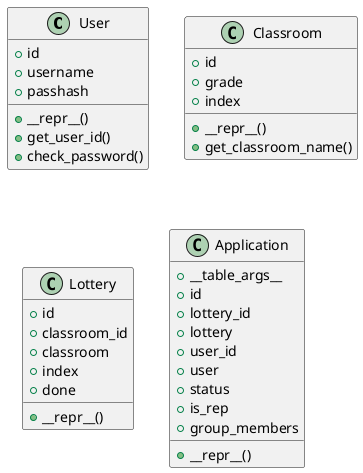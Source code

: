 @startuml

class User {
  + id
  + username
  + passhash
  + __repr__()
  + get_user_id()
  + check_password()
}

class Classroom {
  + id
  + grade
  + index
  + __repr__()
  + get_classroom_name()
}

class Lottery {
  + id
  + classroom_id
  + classroom
  + index
  + done
  + __repr__()
}

class Application {
  + __table_args__
  + id
  + lottery_id
  + lottery
  + user_id
  + user
  + status
  + is_rep
  + group_members
  + __repr__()
}

@enduml
